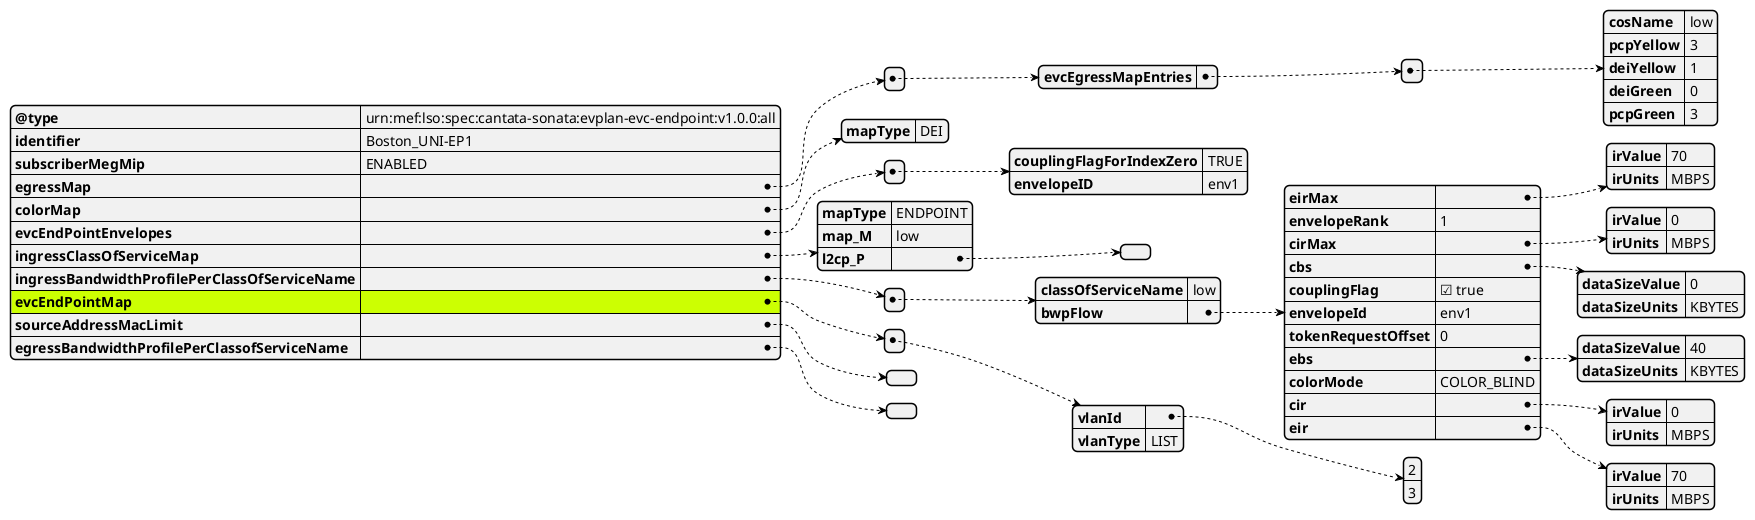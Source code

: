 @startjson
#highlight "evcEndPointMap"
{
          "@type": "urn:mef:lso:spec:cantata-sonata:evplan-evc-endpoint:v1.0.0:all",
          "identifier": "Boston_UNI-EP1",
          "subscriberMegMip": "ENABLED",
          "egressMap": [
            {
              "evcEgressMapEntries": [
                {
                  "cosName": "low",
                  "pcpYellow": 3,
                  "deiYellow": 1,
                  "deiGreen": 0,
                  "pcpGreen": 3
                }
              ]
            }
          ],
          "colorMap": {
            "mapType": "DEI"
          },
          "evcEndPointEnvelopes": [
            {
              "couplingFlagForIndexZero": "TRUE",
              "envelopeID": "env1"
            }
          ],
          "ingressClassOfServiceMap": {
            "mapType": "ENDPOINT",
            "map_M": "low",
            "l2cp_P": []
          },
          "ingressBandwidthProfilePerClassOfServiceName": [
            {
              "classOfServiceName": "low",
              "bwpFlow": {
                "eirMax": {
                  "irValue": 70,
                  "irUnits": "MBPS"
                },
                "envelopeRank": 1,
                "cirMax": {
                  "irValue": 0,
                  "irUnits": "MBPS"
                },
                "cbs": {
                  "dataSizeValue": 0,
                  "dataSizeUnits": "KBYTES"
                },
                "couplingFlag": true,
                "envelopeId": "env1",
                "tokenRequestOffset": 0,
                "ebs": {
                  "dataSizeValue": 40,
                  "dataSizeUnits": "KBYTES"
                },
                "colorMode": "COLOR_BLIND",
                "cir": {
                  "irValue": 0,
                  "irUnits": "MBPS"
                },
                "eir": {
                  "irValue": 70,
                  "irUnits": "MBPS"
                }
              }
            }
          ],
          "evcEndPointMap": [
            {
              "vlanId": [2, 3],
              "vlanType": "LIST"
            }
          ],
          "sourceAddressMacLimit": [],
          "egressBandwidthProfilePerClassofServiceName": []
        }
@endjson